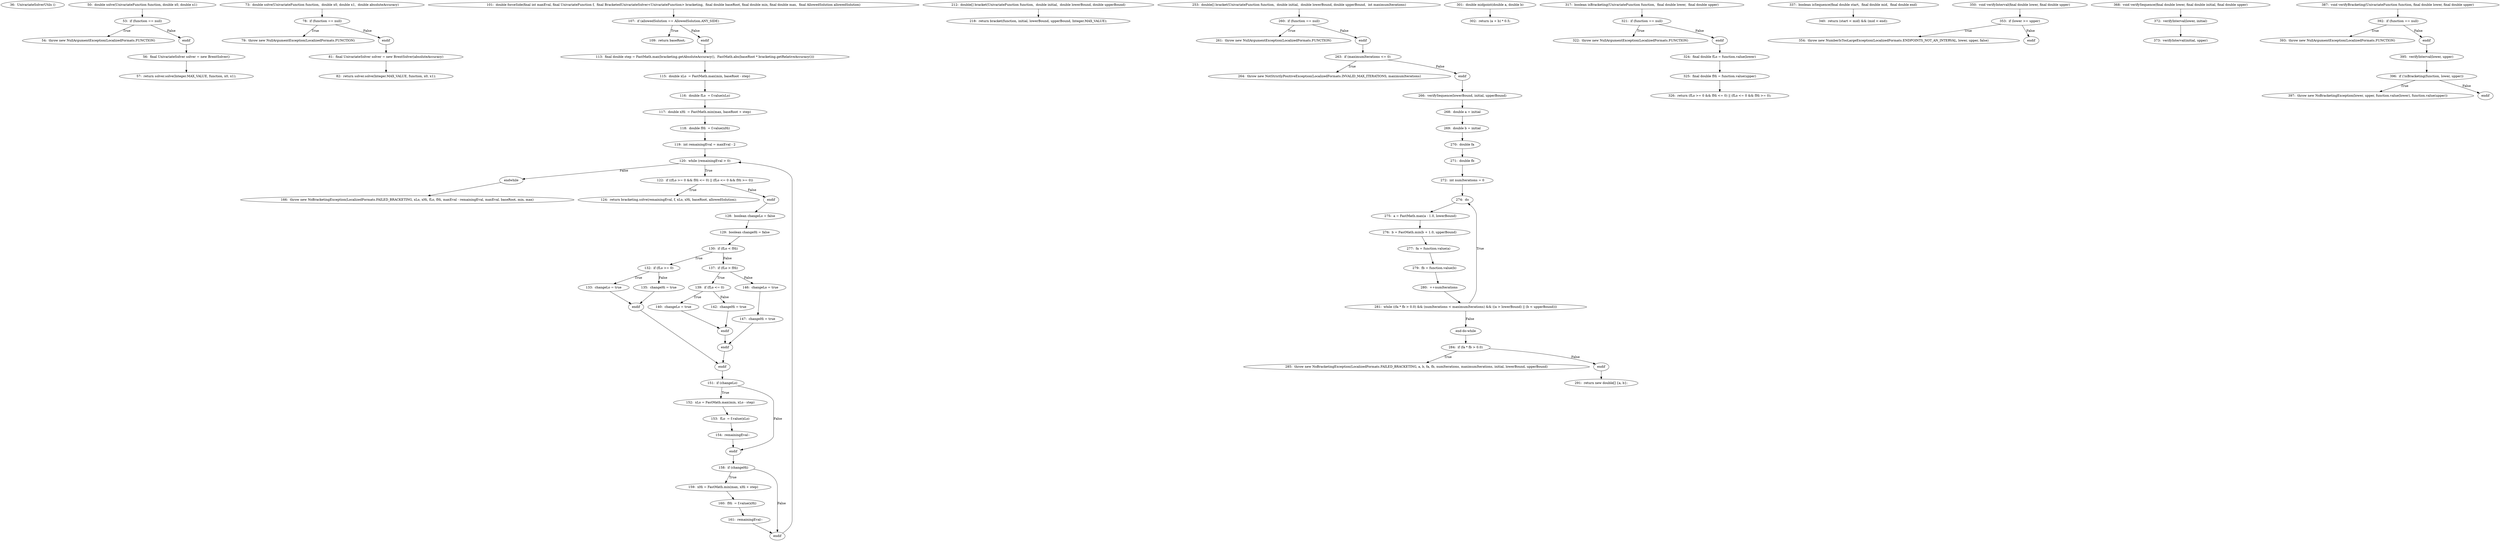 digraph UnivariateSolverUtils_CFG {
  // graph-vertices
  v1  [label="36:  UnivariateSolverUtils ()"];
  v2  [label="50:  double solve(UnivariateFunction function, double x0, double x1)"];
  v3  [label="53:  if (function == null)"];
  v4  [label="54:  throw new NullArgumentException(LocalizedFormats.FUNCTION)"];
  v5  [label="endif"];
  v6  [label="56:  final UnivariateSolver solver = new BrentSolver()"];
  v7  [label="57:  return solver.solve(Integer.MAX_VALUE, function, x0, x1);"];
  v8  [label="73:  double solve(UnivariateFunction function,  double x0, double x1,  double absoluteAccuracy)"];
  v9  [label="78:  if (function == null)"];
  v10  [label="79:  throw new NullArgumentException(LocalizedFormats.FUNCTION)"];
  v11  [label="endif"];
  v12  [label="81:  final UnivariateSolver solver = new BrentSolver(absoluteAccuracy)"];
  v13  [label="82:  return solver.solve(Integer.MAX_VALUE, function, x0, x1);"];
  v14  [label="101:  double forceSide(final int maxEval, final UnivariateFunction f,  final BracketedUnivariateSolver<UnivariateFunction> bracketing,  final double baseRoot, final double min, final double max,  final AllowedSolution allowedSolution)"];
  v15  [label="107:  if (allowedSolution == AllowedSolution.ANY_SIDE)"];
  v16  [label="109:  return baseRoot;"];
  v17  [label="endif"];
  v18  [label="113:  final double step = FastMath.max(bracketing.getAbsoluteAccuracy(),  FastMath.abs(baseRoot * bracketing.getRelativeAccuracy()))"];
  v19  [label="115:  double xLo  = FastMath.max(min, baseRoot - step)"];
  v20  [label="116:  double fLo  = f.value(xLo)"];
  v21  [label="117:  double xHi  = FastMath.min(max, baseRoot + step)"];
  v22  [label="118:  double fHi  = f.value(xHi)"];
  v23  [label="119:  int remainingEval = maxEval - 2"];
  v24  [label="120:  while (remainingEval > 0)"];
  v25  [label="endwhile"];
  v26  [label="122:  if ((fLo >= 0 && fHi <= 0) || (fLo <= 0 && fHi >= 0))"];
  v27  [label="124:  return bracketing.solve(remainingEval, f, xLo, xHi, baseRoot, allowedSolution);"];
  v28  [label="endif"];
  v29  [label="128:  boolean changeLo = false"];
  v30  [label="129:  boolean changeHi = false"];
  v31  [label="130:  if (fLo < fHi)"];
  v32  [label="132:  if (fLo >= 0)"];
  v33  [label="133:  changeLo = true"];
  v34  [label="endif"];
  v35  [label="135:  changeHi = true"];
  v36  [label="endif"];
  v37  [label="137:  if (fLo > fHi)"];
  v38  [label="139:  if (fLo <= 0)"];
  v39  [label="140:  changeLo = true"];
  v40  [label="endif"];
  v41  [label="142:  changeHi = true"];
  v42  [label="endif"];
  v43  [label="146:  changeLo = true"];
  v44  [label="147:  changeHi = true"];
  v45  [label="151:  if (changeLo)"];
  v46  [label="152:  xLo = FastMath.max(min, xLo - step)"];
  v47  [label="153:  fLo  = f.value(xLo)"];
  v48  [label="154:  remainingEval--"];
  v49  [label="endif"];
  v50  [label="158:  if (changeHi)"];
  v51  [label="159:  xHi = FastMath.min(max, xHi + step)"];
  v52  [label="160:  fHi  = f.value(xHi)"];
  v53  [label="161:  remainingEval--"];
  v54  [label="endif"];
  v55  [label="166:  throw new NoBracketingException(LocalizedFormats.FAILED_BRACKETING, xLo, xHi, fLo, fHi, maxEval - remainingEval, maxEval, baseRoot, min, max)"];
  v56  [label="212:  double[] bracket(UnivariateFunction function,  double initial,  double lowerBound, double upperBound)"];
  v57  [label="218:  return bracket(function, initial, lowerBound, upperBound, Integer.MAX_VALUE);"];
  v58  [label="253:  double[] bracket(UnivariateFunction function,  double initial,  double lowerBound, double upperBound,  int maximumIterations)"];
  v59  [label="260:  if (function == null)"];
  v60  [label="261:  throw new NullArgumentException(LocalizedFormats.FUNCTION)"];
  v61  [label="endif"];
  v62  [label="263:  if (maximumIterations <= 0)"];
  v63  [label="264:  throw new NotStrictlyPositiveException(LocalizedFormats.INVALID_MAX_ITERATIONS, maximumIterations)"];
  v64  [label="endif"];
  v65  [label="266:  verifySequence(lowerBound, initial, upperBound)"];
  v66  [label="268:  double a = initial"];
  v67  [label="269:  double b = initial"];
  v68  [label="270:  double fa"];
  v69  [label="271:  double fb"];
  v70  [label="272:  int numIterations = 0"];
  v71  [label="274:  do"];
  v72  [label="281:  while ((fa * fb > 0.0) && (numIterations < maximumIterations) && ((a > lowerBound) || (b < upperBound)))"];
  v73  [label="end-do-while"];
  v74  [label="275:  a = FastMath.max(a - 1.0, lowerBound)"];
  v75  [label="276:  b = FastMath.min(b + 1.0, upperBound)"];
  v76  [label="277:  fa = function.value(a)"];
  v77  [label="279:  fb = function.value(b)"];
  v78  [label="280:  ++numIterations"];
  v79  [label="284:  if (fa * fb > 0.0)"];
  v80  [label="285:  throw new NoBracketingException(LocalizedFormats.FAILED_BRACKETING, a, b, fa, fb, numIterations, maximumIterations, initial, lowerBound, upperBound)"];
  v81  [label="endif"];
  v82  [label="291:  return new double[] {a, b};"];
  v83  [label="301:  double midpoint(double a, double b)"];
  v84  [label="302:  return (a + b) * 0.5;"];
  v85  [label="317:  boolean isBracketing(UnivariateFunction function,  final double lower,  final double upper)"];
  v86  [label="321:  if (function == null)"];
  v87  [label="322:  throw new NullArgumentException(LocalizedFormats.FUNCTION)"];
  v88  [label="endif"];
  v89  [label="324:  final double fLo = function.value(lower)"];
  v90  [label="325:  final double fHi = function.value(upper)"];
  v91  [label="326:  return (fLo >= 0 && fHi <= 0) || (fLo <= 0 && fHi >= 0);"];
  v92  [label="337:  boolean isSequence(final double start,  final double mid,  final double end)"];
  v93  [label="340:  return (start < mid) && (mid < end);"];
  v94  [label="350:  void verifyInterval(final double lower, final double upper)"];
  v95  [label="353:  if (lower >= upper)"];
  v96  [label="354:  throw new NumberIsTooLargeException(LocalizedFormats.ENDPOINTS_NOT_AN_INTERVAL, lower, upper, false)"];
  v97  [label="endif"];
  v98  [label="368:  void verifySequence(final double lower, final double initial, final double upper)"];
  v99  [label="372:  verifyInterval(lower, initial)"];
  v100  [label="373:  verifyInterval(initial, upper)"];
  v101  [label="387:  void verifyBracketing(UnivariateFunction function, final double lower, final double upper)"];
  v102  [label="392:  if (function == null)"];
  v103  [label="393:  throw new NullArgumentException(LocalizedFormats.FUNCTION)"];
  v104  [label="endif"];
  v105  [label="395:  verifyInterval(lower, upper)"];
  v106  [label="396:  if (!isBracketing(function, lower, upper))"];
  v107  [label="397:  throw new NoBracketingException(lower, upper, function.value(lower), function.value(upper))"];
  v108  [label="endif"];
  // graph-edges
  v2 -> v3;
  v3 -> v4  [label="True"];
  v3 -> v5  [label="False"];
  v5 -> v6;
  v6 -> v7;
  v8 -> v9;
  v9 -> v10  [label="True"];
  v9 -> v11  [label="False"];
  v11 -> v12;
  v12 -> v13;
  v14 -> v15;
  v15 -> v16  [label="True"];
  v15 -> v17  [label="False"];
  v17 -> v18;
  v18 -> v19;
  v19 -> v20;
  v20 -> v21;
  v21 -> v22;
  v22 -> v23;
  v23 -> v24;
  v24 -> v25  [label="False"];
  v24 -> v26  [label="True"];
  v26 -> v27  [label="True"];
  v26 -> v28  [label="False"];
  v28 -> v29;
  v29 -> v30;
  v30 -> v31;
  v31 -> v32  [label="True"];
  v32 -> v33  [label="True"];
  v33 -> v34;
  v32 -> v35  [label="False"];
  v35 -> v34;
  v34 -> v36;
  v31 -> v37  [label="False"];
  v37 -> v38  [label="True"];
  v38 -> v39  [label="True"];
  v39 -> v40;
  v38 -> v41  [label="False"];
  v41 -> v40;
  v40 -> v42;
  v37 -> v43  [label="False"];
  v43 -> v44;
  v44 -> v42;
  v42 -> v36;
  v36 -> v45;
  v45 -> v46  [label="True"];
  v46 -> v47;
  v47 -> v48;
  v48 -> v49;
  v45 -> v49  [label="False"];
  v49 -> v50;
  v50 -> v51  [label="True"];
  v51 -> v52;
  v52 -> v53;
  v53 -> v54;
  v50 -> v54  [label="False"];
  v54 -> v24;
  v25 -> v55;
  v56 -> v57;
  v58 -> v59;
  v59 -> v60  [label="True"];
  v59 -> v61  [label="False"];
  v61 -> v62;
  v62 -> v63  [label="True"];
  v62 -> v64  [label="False"];
  v64 -> v65;
  v65 -> v66;
  v66 -> v67;
  v67 -> v68;
  v68 -> v69;
  v69 -> v70;
  v70 -> v71;
  v71 -> v74;
  v74 -> v75;
  v75 -> v76;
  v76 -> v77;
  v77 -> v78;
  v78 -> v72;
  v72 -> v71  [label="True"];
  v72 -> v73  [label="False"];
  v73 -> v79;
  v79 -> v80  [label="True"];
  v79 -> v81  [label="False"];
  v81 -> v82;
  v83 -> v84;
  v85 -> v86;
  v86 -> v87  [label="True"];
  v86 -> v88  [label="False"];
  v88 -> v89;
  v89 -> v90;
  v90 -> v91;
  v92 -> v93;
  v94 -> v95;
  v95 -> v96  [label="True"];
  v95 -> v97  [label="False"];
  v98 -> v99;
  v99 -> v100;
  v101 -> v102;
  v102 -> v103  [label="True"];
  v102 -> v104  [label="False"];
  v104 -> v105;
  v105 -> v106;
  v106 -> v107  [label="True"];
  v106 -> v108  [label="False"];
  // end-of-graph
}
